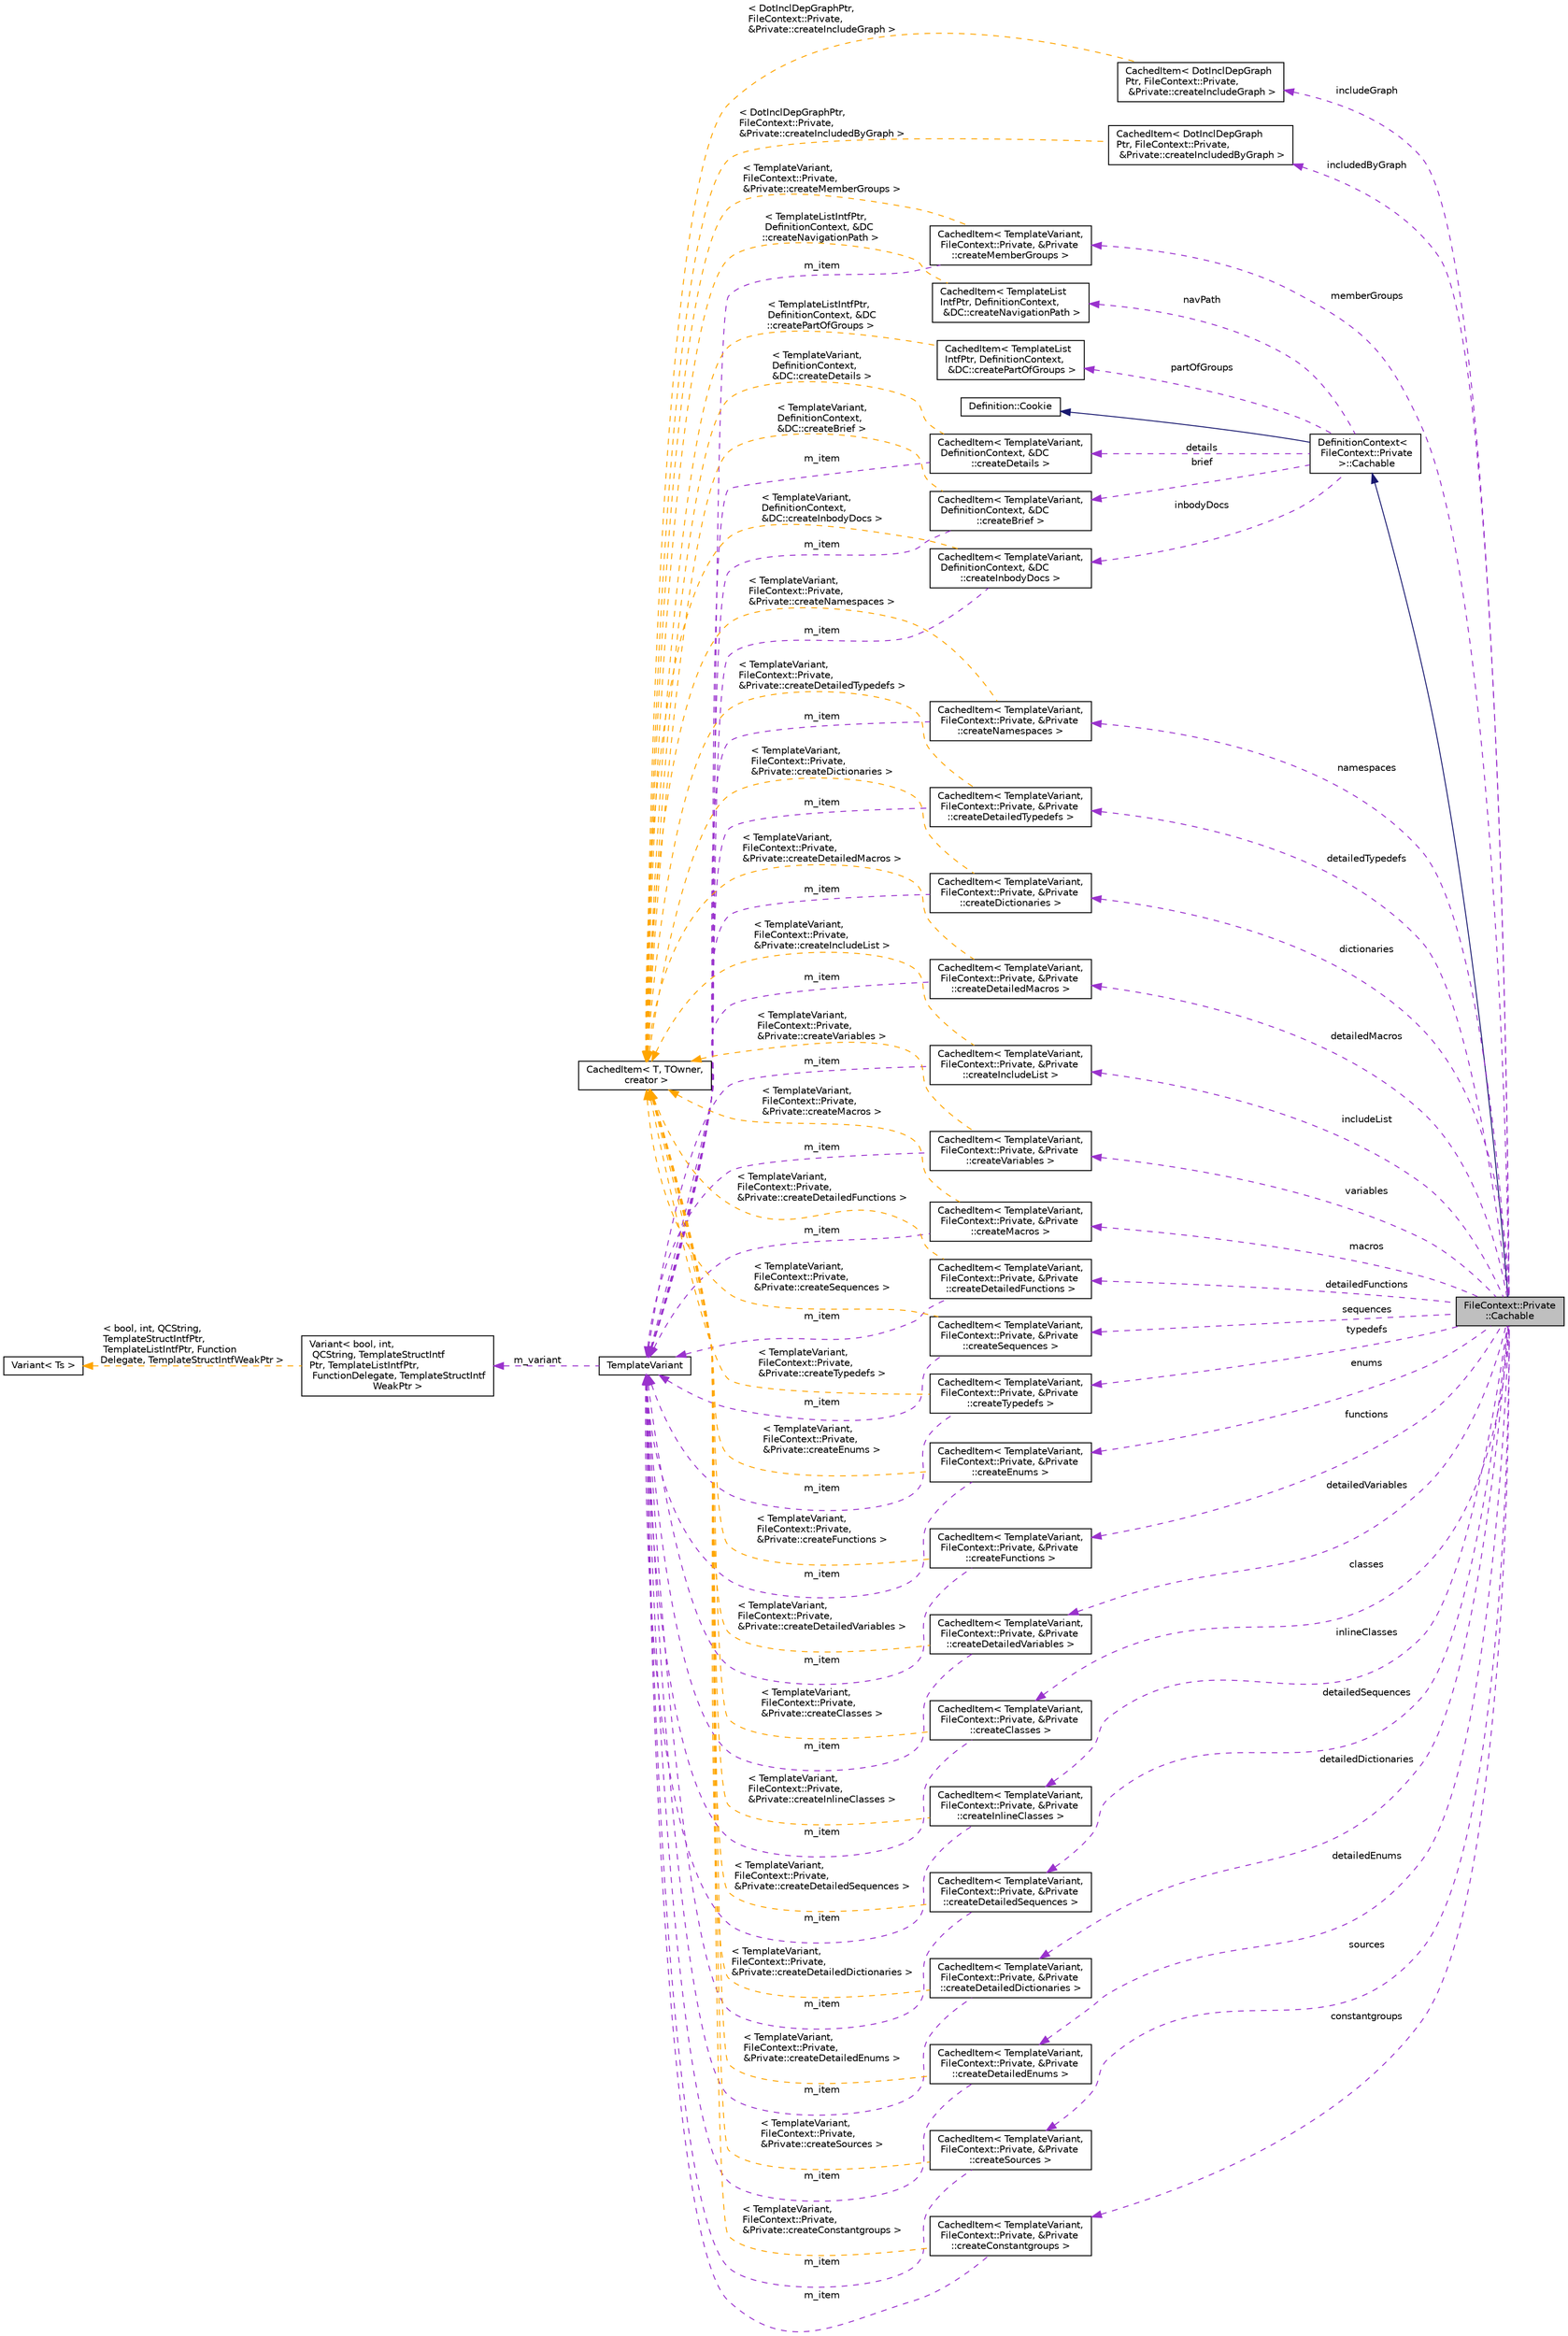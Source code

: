 digraph "FileContext::Private::Cachable"
{
 // INTERACTIVE_SVG=YES
 // LATEX_PDF_SIZE
  edge [fontname="Helvetica",fontsize="10",labelfontname="Helvetica",labelfontsize="10"];
  node [fontname="Helvetica",fontsize="10",shape=record];
  rankdir="LR";
  Node1 [label="FileContext::Private\l::Cachable",height=0.2,width=0.4,color="black", fillcolor="grey75", style="filled", fontcolor="black",tooltip=" "];
  Node2 -> Node1 [dir="back",color="midnightblue",fontsize="10",style="solid",fontname="Helvetica"];
  Node2 [label="DefinitionContext\<\l FileContext::Private\l \>::Cachable",height=0.2,width=0.4,color="black", fillcolor="white", style="filled",URL="$d9/d7b/struct_definition_context_1_1_cachable.html",tooltip=" "];
  Node3 -> Node2 [dir="back",color="midnightblue",fontsize="10",style="solid",fontname="Helvetica"];
  Node3 [label="Definition::Cookie",height=0.2,width=0.4,color="black", fillcolor="white", style="filled",URL="$d1/d2f/struct_definition_1_1_cookie.html",tooltip=" "];
  Node4 -> Node2 [dir="back",color="darkorchid3",fontsize="10",style="dashed",label=" details" ,fontname="Helvetica"];
  Node4 [label="CachedItem\< TemplateVariant,\l DefinitionContext, &DC\l::createDetails \>",height=0.2,width=0.4,color="black", fillcolor="white", style="filled",URL="$d7/dc1/class_cached_item.html",tooltip=" "];
  Node5 -> Node4 [dir="back",color="darkorchid3",fontsize="10",style="dashed",label=" m_item" ,fontname="Helvetica"];
  Node5 [label="TemplateVariant",height=0.2,width=0.4,color="black", fillcolor="white", style="filled",URL="$d1/dba/class_template_variant.html",tooltip="Variant type which can hold one value of a fixed set of types."];
  Node6 -> Node5 [dir="back",color="darkorchid3",fontsize="10",style="dashed",label=" m_variant" ,fontname="Helvetica"];
  Node6 [label="Variant\< bool, int,\l QCString, TemplateStructIntf\lPtr, TemplateListIntfPtr,\l FunctionDelegate, TemplateStructIntf\lWeakPtr \>",height=0.2,width=0.4,color="black", fillcolor="white", style="filled",URL="$de/d1e/struct_variant.html",tooltip=" "];
  Node7 -> Node6 [dir="back",color="orange",fontsize="10",style="dashed",label=" \< bool, int, QCString,\l TemplateStructIntfPtr,\l TemplateListIntfPtr, Function\lDelegate, TemplateStructIntfWeakPtr \>" ,fontname="Helvetica"];
  Node7 [label="Variant\< Ts \>",height=0.2,width=0.4,color="black", fillcolor="white", style="filled",URL="$de/d1e/struct_variant.html",tooltip="Implementation of a variant container (similar to C++17's std::variant)."];
  Node8 -> Node4 [dir="back",color="orange",fontsize="10",style="dashed",label=" \< TemplateVariant,\l DefinitionContext,\l &DC::createDetails \>" ,fontname="Helvetica"];
  Node8 [label="CachedItem\< T, TOwner,\l creator \>",height=0.2,width=0.4,color="black", fillcolor="white", style="filled",URL="$d7/dc1/class_cached_item.html",tooltip="Wrapper for data that needs to be cached."];
  Node9 -> Node2 [dir="back",color="darkorchid3",fontsize="10",style="dashed",label=" brief" ,fontname="Helvetica"];
  Node9 [label="CachedItem\< TemplateVariant,\l DefinitionContext, &DC\l::createBrief \>",height=0.2,width=0.4,color="black", fillcolor="white", style="filled",URL="$d7/dc1/class_cached_item.html",tooltip=" "];
  Node5 -> Node9 [dir="back",color="darkorchid3",fontsize="10",style="dashed",label=" m_item" ,fontname="Helvetica"];
  Node8 -> Node9 [dir="back",color="orange",fontsize="10",style="dashed",label=" \< TemplateVariant,\l DefinitionContext,\l &DC::createBrief \>" ,fontname="Helvetica"];
  Node10 -> Node2 [dir="back",color="darkorchid3",fontsize="10",style="dashed",label=" navPath" ,fontname="Helvetica"];
  Node10 [label="CachedItem\< TemplateList\lIntfPtr, DefinitionContext,\l &DC::createNavigationPath \>",height=0.2,width=0.4,color="black", fillcolor="white", style="filled",URL="$d7/dc1/class_cached_item.html",tooltip=" "];
  Node8 -> Node10 [dir="back",color="orange",fontsize="10",style="dashed",label=" \< TemplateListIntfPtr,\l DefinitionContext, &DC\l::createNavigationPath \>" ,fontname="Helvetica"];
  Node11 -> Node2 [dir="back",color="darkorchid3",fontsize="10",style="dashed",label=" partOfGroups" ,fontname="Helvetica"];
  Node11 [label="CachedItem\< TemplateList\lIntfPtr, DefinitionContext,\l &DC::createPartOfGroups \>",height=0.2,width=0.4,color="black", fillcolor="white", style="filled",URL="$d7/dc1/class_cached_item.html",tooltip=" "];
  Node8 -> Node11 [dir="back",color="orange",fontsize="10",style="dashed",label=" \< TemplateListIntfPtr,\l DefinitionContext, &DC\l::createPartOfGroups \>" ,fontname="Helvetica"];
  Node12 -> Node2 [dir="back",color="darkorchid3",fontsize="10",style="dashed",label=" inbodyDocs" ,fontname="Helvetica"];
  Node12 [label="CachedItem\< TemplateVariant,\l DefinitionContext, &DC\l::createInbodyDocs \>",height=0.2,width=0.4,color="black", fillcolor="white", style="filled",URL="$d7/dc1/class_cached_item.html",tooltip=" "];
  Node5 -> Node12 [dir="back",color="darkorchid3",fontsize="10",style="dashed",label=" m_item" ,fontname="Helvetica"];
  Node8 -> Node12 [dir="back",color="orange",fontsize="10",style="dashed",label=" \< TemplateVariant,\l DefinitionContext,\l &DC::createInbodyDocs \>" ,fontname="Helvetica"];
  Node13 -> Node1 [dir="back",color="darkorchid3",fontsize="10",style="dashed",label=" detailedTypedefs" ,fontname="Helvetica"];
  Node13 [label="CachedItem\< TemplateVariant,\l FileContext::Private, &Private\l::createDetailedTypedefs \>",height=0.2,width=0.4,color="black", fillcolor="white", style="filled",URL="$d7/dc1/class_cached_item.html",tooltip=" "];
  Node5 -> Node13 [dir="back",color="darkorchid3",fontsize="10",style="dashed",label=" m_item" ,fontname="Helvetica"];
  Node8 -> Node13 [dir="back",color="orange",fontsize="10",style="dashed",label=" \< TemplateVariant,\l FileContext::Private,\l &Private::createDetailedTypedefs \>" ,fontname="Helvetica"];
  Node14 -> Node1 [dir="back",color="darkorchid3",fontsize="10",style="dashed",label=" sequences" ,fontname="Helvetica"];
  Node14 [label="CachedItem\< TemplateVariant,\l FileContext::Private, &Private\l::createSequences \>",height=0.2,width=0.4,color="black", fillcolor="white", style="filled",URL="$d7/dc1/class_cached_item.html",tooltip=" "];
  Node5 -> Node14 [dir="back",color="darkorchid3",fontsize="10",style="dashed",label=" m_item" ,fontname="Helvetica"];
  Node8 -> Node14 [dir="back",color="orange",fontsize="10",style="dashed",label=" \< TemplateVariant,\l FileContext::Private,\l &Private::createSequences \>" ,fontname="Helvetica"];
  Node15 -> Node1 [dir="back",color="darkorchid3",fontsize="10",style="dashed",label=" detailedSequences" ,fontname="Helvetica"];
  Node15 [label="CachedItem\< TemplateVariant,\l FileContext::Private, &Private\l::createDetailedSequences \>",height=0.2,width=0.4,color="black", fillcolor="white", style="filled",URL="$d7/dc1/class_cached_item.html",tooltip=" "];
  Node5 -> Node15 [dir="back",color="darkorchid3",fontsize="10",style="dashed",label=" m_item" ,fontname="Helvetica"];
  Node8 -> Node15 [dir="back",color="orange",fontsize="10",style="dashed",label=" \< TemplateVariant,\l FileContext::Private,\l &Private::createDetailedSequences \>" ,fontname="Helvetica"];
  Node16 -> Node1 [dir="back",color="darkorchid3",fontsize="10",style="dashed",label=" memberGroups" ,fontname="Helvetica"];
  Node16 [label="CachedItem\< TemplateVariant,\l FileContext::Private, &Private\l::createMemberGroups \>",height=0.2,width=0.4,color="black", fillcolor="white", style="filled",URL="$d7/dc1/class_cached_item.html",tooltip=" "];
  Node5 -> Node16 [dir="back",color="darkorchid3",fontsize="10",style="dashed",label=" m_item" ,fontname="Helvetica"];
  Node8 -> Node16 [dir="back",color="orange",fontsize="10",style="dashed",label=" \< TemplateVariant,\l FileContext::Private,\l &Private::createMemberGroups \>" ,fontname="Helvetica"];
  Node17 -> Node1 [dir="back",color="darkorchid3",fontsize="10",style="dashed",label=" typedefs" ,fontname="Helvetica"];
  Node17 [label="CachedItem\< TemplateVariant,\l FileContext::Private, &Private\l::createTypedefs \>",height=0.2,width=0.4,color="black", fillcolor="white", style="filled",URL="$d7/dc1/class_cached_item.html",tooltip=" "];
  Node5 -> Node17 [dir="back",color="darkorchid3",fontsize="10",style="dashed",label=" m_item" ,fontname="Helvetica"];
  Node8 -> Node17 [dir="back",color="orange",fontsize="10",style="dashed",label=" \< TemplateVariant,\l FileContext::Private,\l &Private::createTypedefs \>" ,fontname="Helvetica"];
  Node18 -> Node1 [dir="back",color="darkorchid3",fontsize="10",style="dashed",label=" inlineClasses" ,fontname="Helvetica"];
  Node18 [label="CachedItem\< TemplateVariant,\l FileContext::Private, &Private\l::createInlineClasses \>",height=0.2,width=0.4,color="black", fillcolor="white", style="filled",URL="$d7/dc1/class_cached_item.html",tooltip=" "];
  Node5 -> Node18 [dir="back",color="darkorchid3",fontsize="10",style="dashed",label=" m_item" ,fontname="Helvetica"];
  Node8 -> Node18 [dir="back",color="orange",fontsize="10",style="dashed",label=" \< TemplateVariant,\l FileContext::Private,\l &Private::createInlineClasses \>" ,fontname="Helvetica"];
  Node19 -> Node1 [dir="back",color="darkorchid3",fontsize="10",style="dashed",label=" detailedFunctions" ,fontname="Helvetica"];
  Node19 [label="CachedItem\< TemplateVariant,\l FileContext::Private, &Private\l::createDetailedFunctions \>",height=0.2,width=0.4,color="black", fillcolor="white", style="filled",URL="$d7/dc1/class_cached_item.html",tooltip=" "];
  Node5 -> Node19 [dir="back",color="darkorchid3",fontsize="10",style="dashed",label=" m_item" ,fontname="Helvetica"];
  Node8 -> Node19 [dir="back",color="orange",fontsize="10",style="dashed",label=" \< TemplateVariant,\l FileContext::Private,\l &Private::createDetailedFunctions \>" ,fontname="Helvetica"];
  Node20 -> Node1 [dir="back",color="darkorchid3",fontsize="10",style="dashed",label=" sources" ,fontname="Helvetica"];
  Node20 [label="CachedItem\< TemplateVariant,\l FileContext::Private, &Private\l::createSources \>",height=0.2,width=0.4,color="black", fillcolor="white", style="filled",URL="$d7/dc1/class_cached_item.html",tooltip=" "];
  Node5 -> Node20 [dir="back",color="darkorchid3",fontsize="10",style="dashed",label=" m_item" ,fontname="Helvetica"];
  Node8 -> Node20 [dir="back",color="orange",fontsize="10",style="dashed",label=" \< TemplateVariant,\l FileContext::Private,\l &Private::createSources \>" ,fontname="Helvetica"];
  Node21 -> Node1 [dir="back",color="darkorchid3",fontsize="10",style="dashed",label=" macros" ,fontname="Helvetica"];
  Node21 [label="CachedItem\< TemplateVariant,\l FileContext::Private, &Private\l::createMacros \>",height=0.2,width=0.4,color="black", fillcolor="white", style="filled",URL="$d7/dc1/class_cached_item.html",tooltip=" "];
  Node5 -> Node21 [dir="back",color="darkorchid3",fontsize="10",style="dashed",label=" m_item" ,fontname="Helvetica"];
  Node8 -> Node21 [dir="back",color="orange",fontsize="10",style="dashed",label=" \< TemplateVariant,\l FileContext::Private,\l &Private::createMacros \>" ,fontname="Helvetica"];
  Node22 -> Node1 [dir="back",color="darkorchid3",fontsize="10",style="dashed",label=" detailedVariables" ,fontname="Helvetica"];
  Node22 [label="CachedItem\< TemplateVariant,\l FileContext::Private, &Private\l::createDetailedVariables \>",height=0.2,width=0.4,color="black", fillcolor="white", style="filled",URL="$d7/dc1/class_cached_item.html",tooltip=" "];
  Node5 -> Node22 [dir="back",color="darkorchid3",fontsize="10",style="dashed",label=" m_item" ,fontname="Helvetica"];
  Node8 -> Node22 [dir="back",color="orange",fontsize="10",style="dashed",label=" \< TemplateVariant,\l FileContext::Private,\l &Private::createDetailedVariables \>" ,fontname="Helvetica"];
  Node23 -> Node1 [dir="back",color="darkorchid3",fontsize="10",style="dashed",label=" variables" ,fontname="Helvetica"];
  Node23 [label="CachedItem\< TemplateVariant,\l FileContext::Private, &Private\l::createVariables \>",height=0.2,width=0.4,color="black", fillcolor="white", style="filled",URL="$d7/dc1/class_cached_item.html",tooltip=" "];
  Node5 -> Node23 [dir="back",color="darkorchid3",fontsize="10",style="dashed",label=" m_item" ,fontname="Helvetica"];
  Node8 -> Node23 [dir="back",color="orange",fontsize="10",style="dashed",label=" \< TemplateVariant,\l FileContext::Private,\l &Private::createVariables \>" ,fontname="Helvetica"];
  Node24 -> Node1 [dir="back",color="darkorchid3",fontsize="10",style="dashed",label=" includeList" ,fontname="Helvetica"];
  Node24 [label="CachedItem\< TemplateVariant,\l FileContext::Private, &Private\l::createIncludeList \>",height=0.2,width=0.4,color="black", fillcolor="white", style="filled",URL="$d7/dc1/class_cached_item.html",tooltip=" "];
  Node5 -> Node24 [dir="back",color="darkorchid3",fontsize="10",style="dashed",label=" m_item" ,fontname="Helvetica"];
  Node8 -> Node24 [dir="back",color="orange",fontsize="10",style="dashed",label=" \< TemplateVariant,\l FileContext::Private,\l &Private::createIncludeList \>" ,fontname="Helvetica"];
  Node25 -> Node1 [dir="back",color="darkorchid3",fontsize="10",style="dashed",label=" detailedDictionaries" ,fontname="Helvetica"];
  Node25 [label="CachedItem\< TemplateVariant,\l FileContext::Private, &Private\l::createDetailedDictionaries \>",height=0.2,width=0.4,color="black", fillcolor="white", style="filled",URL="$d7/dc1/class_cached_item.html",tooltip=" "];
  Node5 -> Node25 [dir="back",color="darkorchid3",fontsize="10",style="dashed",label=" m_item" ,fontname="Helvetica"];
  Node8 -> Node25 [dir="back",color="orange",fontsize="10",style="dashed",label=" \< TemplateVariant,\l FileContext::Private,\l &Private::createDetailedDictionaries \>" ,fontname="Helvetica"];
  Node26 -> Node1 [dir="back",color="darkorchid3",fontsize="10",style="dashed",label=" classes" ,fontname="Helvetica"];
  Node26 [label="CachedItem\< TemplateVariant,\l FileContext::Private, &Private\l::createClasses \>",height=0.2,width=0.4,color="black", fillcolor="white", style="filled",URL="$d7/dc1/class_cached_item.html",tooltip=" "];
  Node5 -> Node26 [dir="back",color="darkorchid3",fontsize="10",style="dashed",label=" m_item" ,fontname="Helvetica"];
  Node8 -> Node26 [dir="back",color="orange",fontsize="10",style="dashed",label=" \< TemplateVariant,\l FileContext::Private,\l &Private::createClasses \>" ,fontname="Helvetica"];
  Node27 -> Node1 [dir="back",color="darkorchid3",fontsize="10",style="dashed",label=" includeGraph" ,fontname="Helvetica"];
  Node27 [label="CachedItem\< DotInclDepGraph\lPtr, FileContext::Private,\l &Private::createIncludeGraph \>",height=0.2,width=0.4,color="black", fillcolor="white", style="filled",URL="$d7/dc1/class_cached_item.html",tooltip=" "];
  Node8 -> Node27 [dir="back",color="orange",fontsize="10",style="dashed",label=" \< DotInclDepGraphPtr,\l FileContext::Private,\l &Private::createIncludeGraph \>" ,fontname="Helvetica"];
  Node28 -> Node1 [dir="back",color="darkorchid3",fontsize="10",style="dashed",label=" detailedEnums" ,fontname="Helvetica"];
  Node28 [label="CachedItem\< TemplateVariant,\l FileContext::Private, &Private\l::createDetailedEnums \>",height=0.2,width=0.4,color="black", fillcolor="white", style="filled",URL="$d7/dc1/class_cached_item.html",tooltip=" "];
  Node5 -> Node28 [dir="back",color="darkorchid3",fontsize="10",style="dashed",label=" m_item" ,fontname="Helvetica"];
  Node8 -> Node28 [dir="back",color="orange",fontsize="10",style="dashed",label=" \< TemplateVariant,\l FileContext::Private,\l &Private::createDetailedEnums \>" ,fontname="Helvetica"];
  Node29 -> Node1 [dir="back",color="darkorchid3",fontsize="10",style="dashed",label=" constantgroups" ,fontname="Helvetica"];
  Node29 [label="CachedItem\< TemplateVariant,\l FileContext::Private, &Private\l::createConstantgroups \>",height=0.2,width=0.4,color="black", fillcolor="white", style="filled",URL="$d7/dc1/class_cached_item.html",tooltip=" "];
  Node5 -> Node29 [dir="back",color="darkorchid3",fontsize="10",style="dashed",label=" m_item" ,fontname="Helvetica"];
  Node8 -> Node29 [dir="back",color="orange",fontsize="10",style="dashed",label=" \< TemplateVariant,\l FileContext::Private,\l &Private::createConstantgroups \>" ,fontname="Helvetica"];
  Node30 -> Node1 [dir="back",color="darkorchid3",fontsize="10",style="dashed",label=" includedByGraph" ,fontname="Helvetica"];
  Node30 [label="CachedItem\< DotInclDepGraph\lPtr, FileContext::Private,\l &Private::createIncludedByGraph \>",height=0.2,width=0.4,color="black", fillcolor="white", style="filled",URL="$d7/dc1/class_cached_item.html",tooltip=" "];
  Node8 -> Node30 [dir="back",color="orange",fontsize="10",style="dashed",label=" \< DotInclDepGraphPtr,\l FileContext::Private,\l &Private::createIncludedByGraph \>" ,fontname="Helvetica"];
  Node31 -> Node1 [dir="back",color="darkorchid3",fontsize="10",style="dashed",label=" dictionaries" ,fontname="Helvetica"];
  Node31 [label="CachedItem\< TemplateVariant,\l FileContext::Private, &Private\l::createDictionaries \>",height=0.2,width=0.4,color="black", fillcolor="white", style="filled",URL="$d7/dc1/class_cached_item.html",tooltip=" "];
  Node5 -> Node31 [dir="back",color="darkorchid3",fontsize="10",style="dashed",label=" m_item" ,fontname="Helvetica"];
  Node8 -> Node31 [dir="back",color="orange",fontsize="10",style="dashed",label=" \< TemplateVariant,\l FileContext::Private,\l &Private::createDictionaries \>" ,fontname="Helvetica"];
  Node32 -> Node1 [dir="back",color="darkorchid3",fontsize="10",style="dashed",label=" functions" ,fontname="Helvetica"];
  Node32 [label="CachedItem\< TemplateVariant,\l FileContext::Private, &Private\l::createFunctions \>",height=0.2,width=0.4,color="black", fillcolor="white", style="filled",URL="$d7/dc1/class_cached_item.html",tooltip=" "];
  Node5 -> Node32 [dir="back",color="darkorchid3",fontsize="10",style="dashed",label=" m_item" ,fontname="Helvetica"];
  Node8 -> Node32 [dir="back",color="orange",fontsize="10",style="dashed",label=" \< TemplateVariant,\l FileContext::Private,\l &Private::createFunctions \>" ,fontname="Helvetica"];
  Node33 -> Node1 [dir="back",color="darkorchid3",fontsize="10",style="dashed",label=" enums" ,fontname="Helvetica"];
  Node33 [label="CachedItem\< TemplateVariant,\l FileContext::Private, &Private\l::createEnums \>",height=0.2,width=0.4,color="black", fillcolor="white", style="filled",URL="$d7/dc1/class_cached_item.html",tooltip=" "];
  Node5 -> Node33 [dir="back",color="darkorchid3",fontsize="10",style="dashed",label=" m_item" ,fontname="Helvetica"];
  Node8 -> Node33 [dir="back",color="orange",fontsize="10",style="dashed",label=" \< TemplateVariant,\l FileContext::Private,\l &Private::createEnums \>" ,fontname="Helvetica"];
  Node34 -> Node1 [dir="back",color="darkorchid3",fontsize="10",style="dashed",label=" namespaces" ,fontname="Helvetica"];
  Node34 [label="CachedItem\< TemplateVariant,\l FileContext::Private, &Private\l::createNamespaces \>",height=0.2,width=0.4,color="black", fillcolor="white", style="filled",URL="$d7/dc1/class_cached_item.html",tooltip=" "];
  Node5 -> Node34 [dir="back",color="darkorchid3",fontsize="10",style="dashed",label=" m_item" ,fontname="Helvetica"];
  Node8 -> Node34 [dir="back",color="orange",fontsize="10",style="dashed",label=" \< TemplateVariant,\l FileContext::Private,\l &Private::createNamespaces \>" ,fontname="Helvetica"];
  Node35 -> Node1 [dir="back",color="darkorchid3",fontsize="10",style="dashed",label=" detailedMacros" ,fontname="Helvetica"];
  Node35 [label="CachedItem\< TemplateVariant,\l FileContext::Private, &Private\l::createDetailedMacros \>",height=0.2,width=0.4,color="black", fillcolor="white", style="filled",URL="$d7/dc1/class_cached_item.html",tooltip=" "];
  Node5 -> Node35 [dir="back",color="darkorchid3",fontsize="10",style="dashed",label=" m_item" ,fontname="Helvetica"];
  Node8 -> Node35 [dir="back",color="orange",fontsize="10",style="dashed",label=" \< TemplateVariant,\l FileContext::Private,\l &Private::createDetailedMacros \>" ,fontname="Helvetica"];
}
